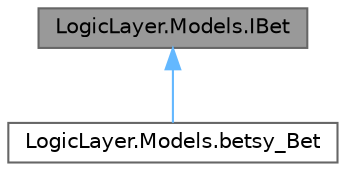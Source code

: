 digraph "LogicLayer.Models.IBet"
{
 // LATEX_PDF_SIZE
  bgcolor="transparent";
  edge [fontname=Helvetica,fontsize=10,labelfontname=Helvetica,labelfontsize=10];
  node [fontname=Helvetica,fontsize=10,shape=box,height=0.2,width=0.4];
  Node1 [id="Node000001",label="LogicLayer.Models.IBet",height=0.2,width=0.4,color="gray40", fillcolor="grey60", style="filled", fontcolor="black",tooltip=" "];
  Node1 -> Node2 [id="edge1_Node000001_Node000002",dir="back",color="steelblue1",style="solid",tooltip=" "];
  Node2 [id="Node000002",label="LogicLayer.Models.betsy_Bet",height=0.2,width=0.4,color="gray40", fillcolor="white", style="filled",URL="$class_logic_layer_1_1_models_1_1betsy___bet.html",tooltip="Part of the wagering contract, this is to yet fully implement."];
}
